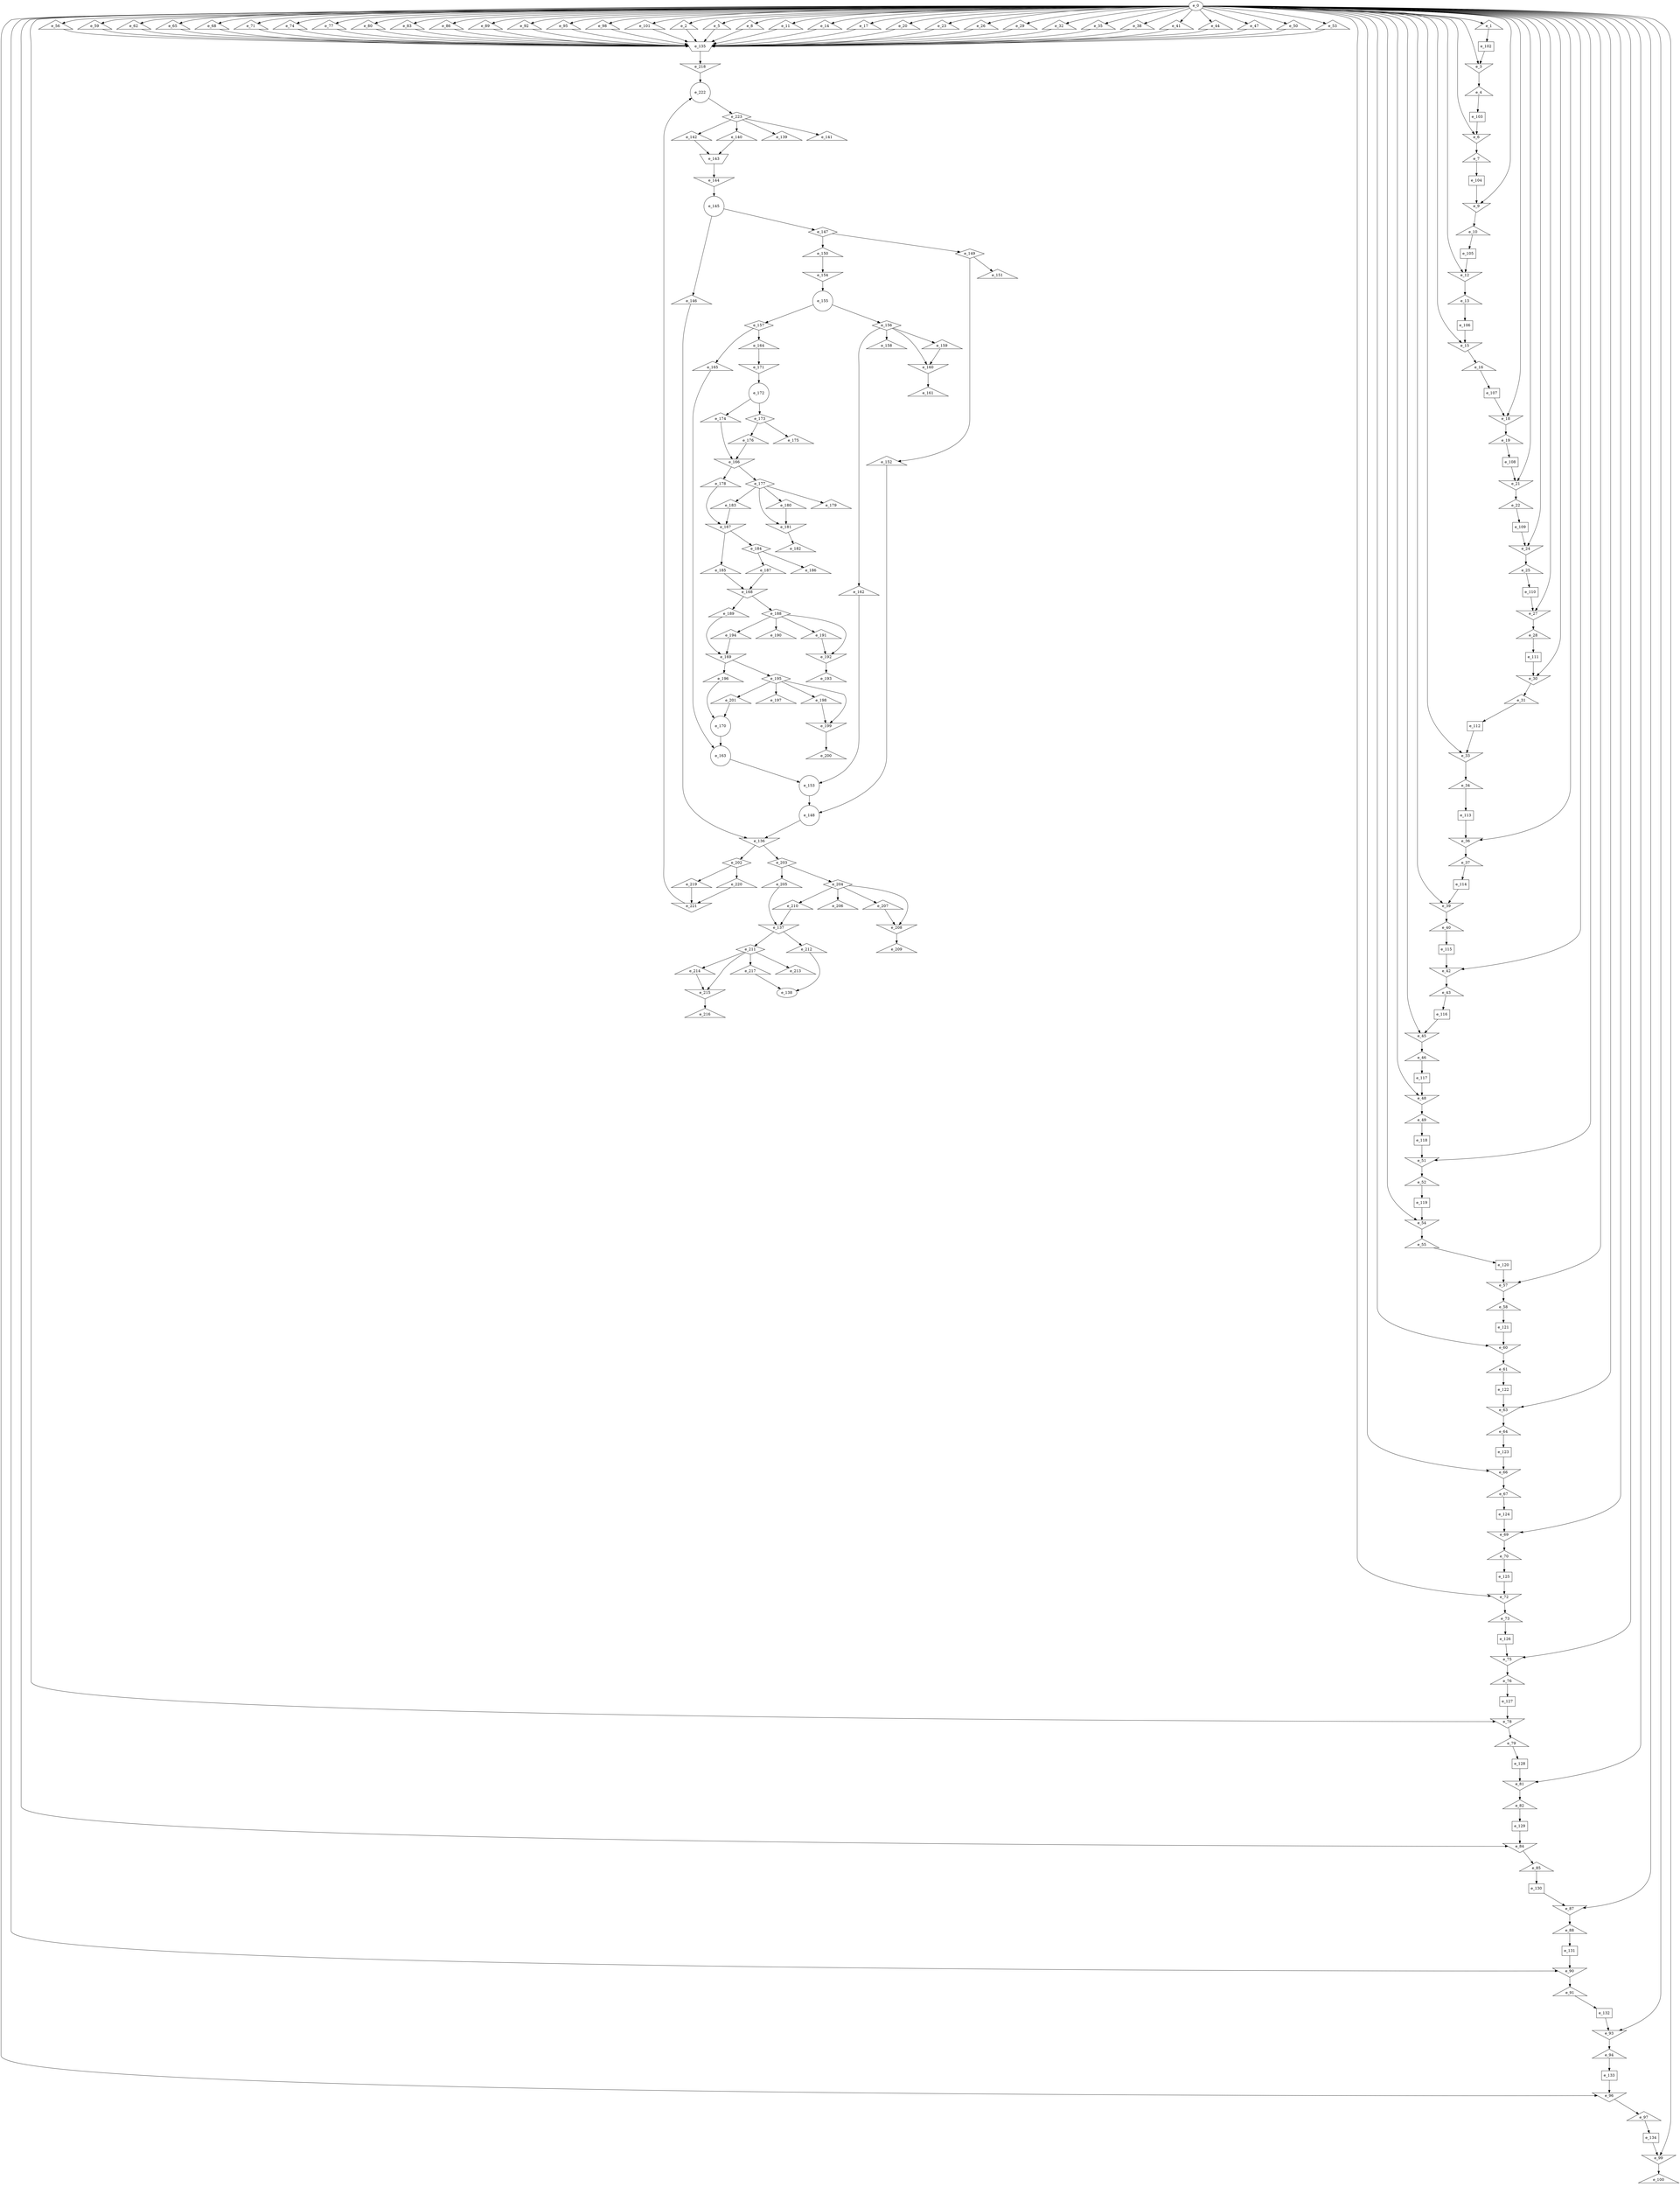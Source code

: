 digraph control_path {
  e_0: entry_node : n ;
  e_1 [shape = triangle];
  e_2 [shape = triangle];
  e_3 [shape = invtriangle];
  e_4 [shape = triangle];
  e_5 [shape = triangle];
  e_6 [shape = invtriangle];
  e_7 [shape = triangle];
  e_8 [shape = triangle];
  e_9 [shape = invtriangle];
  e_10 [shape = triangle];
  e_11 [shape = triangle];
  e_12 [shape = invtriangle];
  e_13 [shape = triangle];
  e_14 [shape = triangle];
  e_15 [shape = invtriangle];
  e_16 [shape = triangle];
  e_17 [shape = triangle];
  e_18 [shape = invtriangle];
  e_19 [shape = triangle];
  e_20 [shape = triangle];
  e_21 [shape = invtriangle];
  e_22 [shape = triangle];
  e_23 [shape = triangle];
  e_24 [shape = invtriangle];
  e_25 [shape = triangle];
  e_26 [shape = triangle];
  e_27 [shape = invtriangle];
  e_28 [shape = triangle];
  e_29 [shape = triangle];
  e_30 [shape = invtriangle];
  e_31 [shape = triangle];
  e_32 [shape = triangle];
  e_33 [shape = invtriangle];
  e_34 [shape = triangle];
  e_35 [shape = triangle];
  e_36 [shape = invtriangle];
  e_37 [shape = triangle];
  e_38 [shape = triangle];
  e_39 [shape = invtriangle];
  e_40 [shape = triangle];
  e_41 [shape = triangle];
  e_42 [shape = invtriangle];
  e_43 [shape = triangle];
  e_44 [shape = triangle];
  e_45 [shape = invtriangle];
  e_46 [shape = triangle];
  e_47 [shape = triangle];
  e_48 [shape = invtriangle];
  e_49 [shape = triangle];
  e_50 [shape = triangle];
  e_51 [shape = invtriangle];
  e_52 [shape = triangle];
  e_53 [shape = triangle];
  e_54 [shape = invtriangle];
  e_55 [shape = triangle];
  e_56 [shape = triangle];
  e_57 [shape = invtriangle];
  e_58 [shape = triangle];
  e_59 [shape = triangle];
  e_60 [shape = invtriangle];
  e_61 [shape = triangle];
  e_62 [shape = triangle];
  e_63 [shape = invtriangle];
  e_64 [shape = triangle];
  e_65 [shape = triangle];
  e_66 [shape = invtriangle];
  e_67 [shape = triangle];
  e_68 [shape = triangle];
  e_69 [shape = invtriangle];
  e_70 [shape = triangle];
  e_71 [shape = triangle];
  e_72 [shape = invtriangle];
  e_73 [shape = triangle];
  e_74 [shape = triangle];
  e_75 [shape = invtriangle];
  e_76 [shape = triangle];
  e_77 [shape = triangle];
  e_78 [shape = invtriangle];
  e_79 [shape = triangle];
  e_80 [shape = triangle];
  e_81 [shape = invtriangle];
  e_82 [shape = triangle];
  e_83 [shape = triangle];
  e_84 [shape = invtriangle];
  e_85 [shape = triangle];
  e_86 [shape = triangle];
  e_87 [shape = invtriangle];
  e_88 [shape = triangle];
  e_89 [shape = triangle];
  e_90 [shape = invtriangle];
  e_91 [shape = triangle];
  e_92 [shape = triangle];
  e_93 [shape = invtriangle];
  e_94 [shape = triangle];
  e_95 [shape = triangle];
  e_96 [shape = invtriangle];
  e_97 [shape = triangle];
  e_98 [shape = triangle];
  e_99 [shape = invtriangle];
  e_100 [shape = triangle];
  e_101 [shape = triangle];
  e_102 [shape = dot];
  e_103 [shape = dot];
  e_104 [shape = dot];
  e_105 [shape = dot];
  e_106 [shape = dot];
  e_107 [shape = dot];
  e_108 [shape = dot];
  e_109 [shape = dot];
  e_110 [shape = dot];
  e_111 [shape = dot];
  e_112 [shape = dot];
  e_113 [shape = dot];
  e_114 [shape = dot];
  e_115 [shape = dot];
  e_116 [shape = dot];
  e_117 [shape = dot];
  e_118 [shape = dot];
  e_119 [shape = dot];
  e_120 [shape = dot];
  e_121 [shape = dot];
  e_122 [shape = dot];
  e_123 [shape = dot];
  e_124 [shape = dot];
  e_125 [shape = dot];
  e_126 [shape = dot];
  e_127 [shape = dot];
  e_128 [shape = dot];
  e_129 [shape = dot];
  e_130 [shape = dot];
  e_131 [shape = dot];
  e_132 [shape = dot];
  e_133 [shape = dot];
  e_134 [shape = dot];
  e_135 [shape = invtrapezium];
  e_136 [shape = invtriangle];
  e_137 [shape = invtriangle];
  e_138: exit_node : s ;
  e_139 [shape = triangle];
  e_140 [shape = triangle];
  e_141 [shape = triangle];
  e_142 [shape = triangle];
  e_143 [shape = invtrapezium];
  e_144 [shape = invtriangle];
  e_145 [shape = circle];
  e_146 [shape = triangle];
  e_147 [shape = diamond];
  e_148 [shape = circle];
  e_149 [shape = diamond];
  e_150 [shape = triangle];
  e_151 [shape = triangle];
  e_152 [shape = triangle];
  e_153 [shape = circle];
  e_154 [shape = invtriangle];
  e_155 [shape = circle];
  e_156 [shape = diamond];
  e_157 [shape = diamond];
  e_158 [shape = triangle];
  e_159 [shape = triangle];
  e_160 [shape = invtriangle];
  e_161 [shape = triangle];
  e_162 [shape = triangle];
  e_163 [shape = circle];
  e_164 [shape = triangle];
  e_165 [shape = triangle];
  e_166 [shape = invtriangle];
  e_167 [shape = invtriangle];
  e_168 [shape = invtriangle];
  e_169 [shape = invtriangle];
  e_170 [shape = circle];
  e_171 [shape = invtriangle];
  e_172 [shape = circle];
  e_173 [shape = diamond];
  e_174 [shape = triangle];
  e_175 [shape = triangle];
  e_176 [shape = triangle];
  e_177 [shape = diamond];
  e_178 [shape = triangle];
  e_179 [shape = triangle];
  e_180 [shape = triangle];
  e_181 [shape = invtriangle];
  e_182 [shape = triangle];
  e_183 [shape = triangle];
  e_184 [shape = diamond];
  e_185 [shape = triangle];
  e_186 [shape = triangle];
  e_187 [shape = triangle];
  e_188 [shape = diamond];
  e_189 [shape = triangle];
  e_190 [shape = triangle];
  e_191 [shape = triangle];
  e_192 [shape = invtriangle];
  e_193 [shape = triangle];
  e_194 [shape = triangle];
  e_195 [shape = diamond];
  e_196 [shape = triangle];
  e_197 [shape = triangle];
  e_198 [shape = triangle];
  e_199 [shape = invtriangle];
  e_200 [shape = triangle];
  e_201 [shape = triangle];
  e_202 [shape = diamond];
  e_203 [shape = diamond];
  e_204 [shape = diamond];
  e_205 [shape = triangle];
  e_206 [shape = triangle];
  e_207 [shape = triangle];
  e_208 [shape = invtriangle];
  e_209 [shape = triangle];
  e_210 [shape = triangle];
  e_211 [shape = diamond];
  e_212 [shape = triangle];
  e_213 [shape = triangle];
  e_214 [shape = triangle];
  e_215 [shape = invtriangle];
  e_216 [shape = triangle];
  e_217 [shape = triangle];
  e_218 [shape = invtriangle];
  e_219 [shape = triangle];
  e_220 [shape = triangle];
  e_221 [shape = invtriangle];
  e_222 [shape = circle];
  e_223 [shape = diamond];
  e_0 -> e_1;
  e_0 -> e_2;
  e_102 -> e_3;
  e_0 -> e_3;
  e_3 -> e_4;
  e_0 -> e_5;
  e_103 -> e_6;
  e_0 -> e_6;
  e_6 -> e_7;
  e_0 -> e_8;
  e_104 -> e_9;
  e_0 -> e_9;
  e_9 -> e_10;
  e_0 -> e_11;
  e_105 -> e_12;
  e_0 -> e_12;
  e_12 -> e_13;
  e_0 -> e_14;
  e_106 -> e_15;
  e_0 -> e_15;
  e_15 -> e_16;
  e_0 -> e_17;
  e_107 -> e_18;
  e_0 -> e_18;
  e_18 -> e_19;
  e_0 -> e_20;
  e_108 -> e_21;
  e_0 -> e_21;
  e_21 -> e_22;
  e_0 -> e_23;
  e_109 -> e_24;
  e_0 -> e_24;
  e_24 -> e_25;
  e_0 -> e_26;
  e_110 -> e_27;
  e_0 -> e_27;
  e_27 -> e_28;
  e_0 -> e_29;
  e_111 -> e_30;
  e_0 -> e_30;
  e_30 -> e_31;
  e_0 -> e_32;
  e_112 -> e_33;
  e_0 -> e_33;
  e_33 -> e_34;
  e_0 -> e_35;
  e_113 -> e_36;
  e_0 -> e_36;
  e_36 -> e_37;
  e_0 -> e_38;
  e_114 -> e_39;
  e_0 -> e_39;
  e_39 -> e_40;
  e_0 -> e_41;
  e_115 -> e_42;
  e_0 -> e_42;
  e_42 -> e_43;
  e_0 -> e_44;
  e_116 -> e_45;
  e_0 -> e_45;
  e_45 -> e_46;
  e_0 -> e_47;
  e_117 -> e_48;
  e_0 -> e_48;
  e_48 -> e_49;
  e_0 -> e_50;
  e_118 -> e_51;
  e_0 -> e_51;
  e_51 -> e_52;
  e_0 -> e_53;
  e_119 -> e_54;
  e_0 -> e_54;
  e_54 -> e_55;
  e_0 -> e_56;
  e_120 -> e_57;
  e_0 -> e_57;
  e_57 -> e_58;
  e_0 -> e_59;
  e_121 -> e_60;
  e_0 -> e_60;
  e_60 -> e_61;
  e_0 -> e_62;
  e_122 -> e_63;
  e_0 -> e_63;
  e_63 -> e_64;
  e_0 -> e_65;
  e_123 -> e_66;
  e_0 -> e_66;
  e_66 -> e_67;
  e_0 -> e_68;
  e_124 -> e_69;
  e_0 -> e_69;
  e_69 -> e_70;
  e_0 -> e_71;
  e_125 -> e_72;
  e_0 -> e_72;
  e_72 -> e_73;
  e_0 -> e_74;
  e_126 -> e_75;
  e_0 -> e_75;
  e_75 -> e_76;
  e_0 -> e_77;
  e_127 -> e_78;
  e_0 -> e_78;
  e_78 -> e_79;
  e_0 -> e_80;
  e_128 -> e_81;
  e_0 -> e_81;
  e_81 -> e_82;
  e_0 -> e_83;
  e_129 -> e_84;
  e_0 -> e_84;
  e_84 -> e_85;
  e_0 -> e_86;
  e_130 -> e_87;
  e_0 -> e_87;
  e_87 -> e_88;
  e_0 -> e_89;
  e_131 -> e_90;
  e_0 -> e_90;
  e_90 -> e_91;
  e_0 -> e_92;
  e_132 -> e_93;
  e_0 -> e_93;
  e_93 -> e_94;
  e_0 -> e_95;
  e_133 -> e_96;
  e_0 -> e_96;
  e_96 -> e_97;
  e_0 -> e_98;
  e_134 -> e_99;
  e_0 -> e_99;
  e_99 -> e_100;
  e_0 -> e_101;
  e_1 -> e_102;
  e_4 -> e_103;
  e_7 -> e_104;
  e_10 -> e_105;
  e_13 -> e_106;
  e_16 -> e_107;
  e_19 -> e_108;
  e_22 -> e_109;
  e_25 -> e_110;
  e_28 -> e_111;
  e_31 -> e_112;
  e_34 -> e_113;
  e_37 -> e_114;
  e_40 -> e_115;
  e_43 -> e_116;
  e_46 -> e_117;
  e_49 -> e_118;
  e_52 -> e_119;
  e_55 -> e_120;
  e_58 -> e_121;
  e_61 -> e_122;
  e_64 -> e_123;
  e_67 -> e_124;
  e_70 -> e_125;
  e_73 -> e_126;
  e_76 -> e_127;
  e_79 -> e_128;
  e_82 -> e_129;
  e_85 -> e_130;
  e_88 -> e_131;
  e_91 -> e_132;
  e_94 -> e_133;
  e_97 -> e_134;
  e_2 -> e_135;
  e_5 -> e_135;
  e_8 -> e_135;
  e_68 -> e_135;
  e_74 -> e_135;
  e_77 -> e_135;
  e_44 -> e_135;
  e_38 -> e_135;
  e_41 -> e_135;
  e_71 -> e_135;
  e_86 -> e_135;
  e_80 -> e_135;
  e_83 -> e_135;
  e_95 -> e_135;
  e_98 -> e_135;
  e_101 -> e_135;
  e_65 -> e_135;
  e_47 -> e_135;
  e_50 -> e_135;
  e_53 -> e_135;
  e_56 -> e_135;
  e_59 -> e_135;
  e_62 -> e_135;
  e_89 -> e_135;
  e_92 -> e_135;
  e_11 -> e_135;
  e_14 -> e_135;
  e_17 -> e_135;
  e_20 -> e_135;
  e_23 -> e_135;
  e_26 -> e_135;
  e_29 -> e_135;
  e_32 -> e_135;
  e_35 -> e_135;
  e_146 -> e_136;
  e_148 -> e_136;
  e_205 -> e_137;
  e_210 -> e_137;
  e_217 -> e_138;
  e_212 -> e_138;
  e_223 -> e_139;
  e_223 -> e_140;
  e_223 -> e_141;
  e_223 -> e_142;
  e_140 -> e_143;
  e_142 -> e_143;
  e_143 -> e_144;
  e_144 -> e_145;
  e_145 -> e_146;
  e_145 -> e_147;
  e_152 -> e_148;
  e_153 -> e_148;
  e_147 -> e_149;
  e_147 -> e_150;
  e_149 -> e_151;
  e_149 -> e_152;
  e_162 -> e_153;
  e_163 -> e_153;
  e_150 -> e_154;
  e_154 -> e_155;
  e_155 -> e_156;
  e_155 -> e_157;
  e_156 -> e_158;
  e_156 -> e_159;
  e_159 -> e_160;
  e_156 -> e_160;
  e_160 -> e_161;
  e_156 -> e_162;
  e_165 -> e_163;
  e_170 -> e_163;
  e_157 -> e_164;
  e_157 -> e_165;
  e_176 -> e_166;
  e_174 -> e_166;
  e_183 -> e_167;
  e_178 -> e_167;
  e_187 -> e_168;
  e_185 -> e_168;
  e_189 -> e_169;
  e_194 -> e_169;
  e_201 -> e_170;
  e_196 -> e_170;
  e_164 -> e_171;
  e_171 -> e_172;
  e_172 -> e_173;
  e_172 -> e_174;
  e_173 -> e_175;
  e_173 -> e_176;
  e_166 -> e_177;
  e_166 -> e_178;
  e_177 -> e_179;
  e_177 -> e_180;
  e_180 -> e_181;
  e_177 -> e_181;
  e_181 -> e_182;
  e_177 -> e_183;
  e_167 -> e_184;
  e_167 -> e_185;
  e_184 -> e_186;
  e_184 -> e_187;
  e_168 -> e_188;
  e_168 -> e_189;
  e_188 -> e_190;
  e_188 -> e_191;
  e_188 -> e_192;
  e_191 -> e_192;
  e_192 -> e_193;
  e_188 -> e_194;
  e_169 -> e_195;
  e_169 -> e_196;
  e_195 -> e_197;
  e_195 -> e_198;
  e_195 -> e_199;
  e_198 -> e_199;
  e_199 -> e_200;
  e_195 -> e_201;
  e_136 -> e_202;
  e_136 -> e_203;
  e_203 -> e_204;
  e_203 -> e_205;
  e_204 -> e_206;
  e_204 -> e_207;
  e_204 -> e_208;
  e_207 -> e_208;
  e_208 -> e_209;
  e_204 -> e_210;
  e_137 -> e_211;
  e_137 -> e_212;
  e_211 -> e_213;
  e_211 -> e_214;
  e_214 -> e_215;
  e_211 -> e_215;
  e_215 -> e_216;
  e_211 -> e_217;
  e_135 -> e_218;
  e_202 -> e_219;
  e_202 -> e_220;
  e_219 -> e_221;
  e_220 -> e_221;
  e_218 -> e_222;
  e_221 -> e_222;
  e_222 -> e_223;
}
